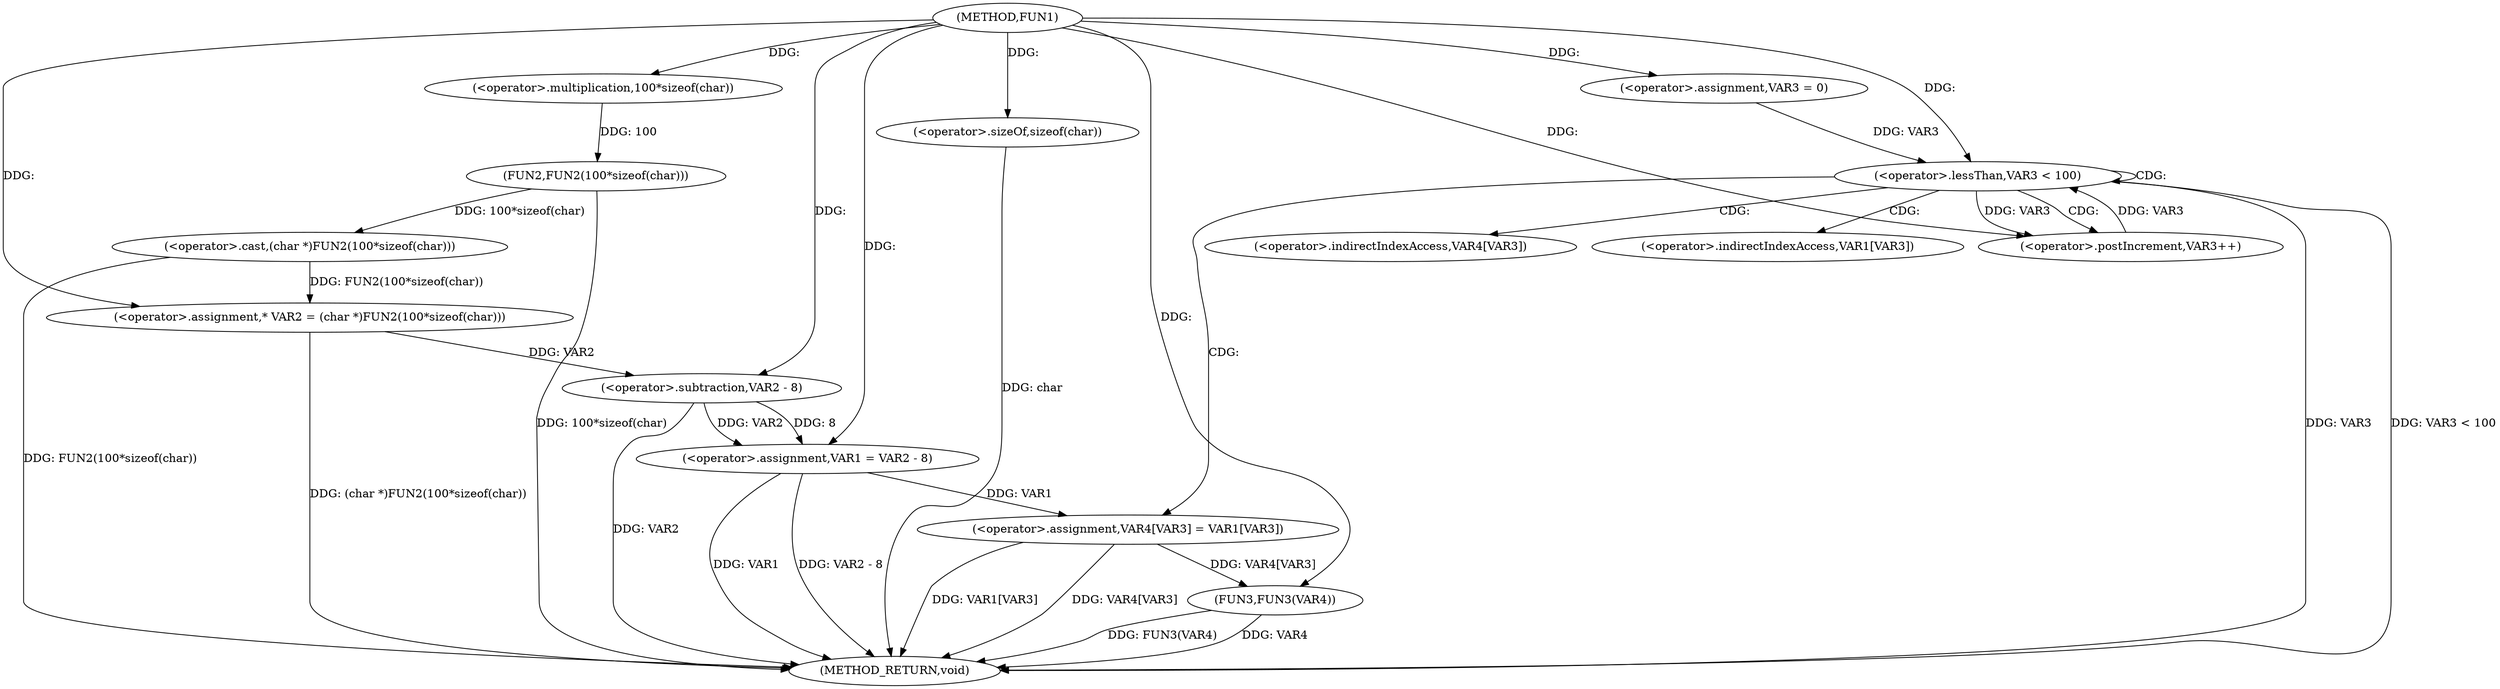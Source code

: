 digraph FUN1 {  
"1000100" [label = "(METHOD,FUN1)" ]
"1000140" [label = "(METHOD_RETURN,void)" ]
"1000104" [label = "(<operator>.assignment,* VAR2 = (char *)FUN2(100*sizeof(char)))" ]
"1000106" [label = "(<operator>.cast,(char *)FUN2(100*sizeof(char)))" ]
"1000108" [label = "(FUN2,FUN2(100*sizeof(char)))" ]
"1000109" [label = "(<operator>.multiplication,100*sizeof(char))" ]
"1000111" [label = "(<operator>.sizeOf,sizeof(char))" ]
"1000113" [label = "(<operator>.assignment,VAR1 = VAR2 - 8)" ]
"1000115" [label = "(<operator>.subtraction,VAR2 - 8)" ]
"1000122" [label = "(<operator>.assignment,VAR3 = 0)" ]
"1000125" [label = "(<operator>.lessThan,VAR3 < 100)" ]
"1000128" [label = "(<operator>.postIncrement,VAR3++)" ]
"1000131" [label = "(<operator>.assignment,VAR4[VAR3] = VAR1[VAR3])" ]
"1000138" [label = "(FUN3,FUN3(VAR4))" ]
"1000132" [label = "(<operator>.indirectIndexAccess,VAR4[VAR3])" ]
"1000135" [label = "(<operator>.indirectIndexAccess,VAR1[VAR3])" ]
  "1000125" -> "1000140"  [ label = "DDG: VAR3"] 
  "1000125" -> "1000140"  [ label = "DDG: VAR3 < 100"] 
  "1000106" -> "1000140"  [ label = "DDG: FUN2(100*sizeof(char))"] 
  "1000113" -> "1000140"  [ label = "DDG: VAR1"] 
  "1000113" -> "1000140"  [ label = "DDG: VAR2 - 8"] 
  "1000111" -> "1000140"  [ label = "DDG: char"] 
  "1000131" -> "1000140"  [ label = "DDG: VAR4[VAR3]"] 
  "1000138" -> "1000140"  [ label = "DDG: VAR4"] 
  "1000131" -> "1000140"  [ label = "DDG: VAR1[VAR3]"] 
  "1000138" -> "1000140"  [ label = "DDG: FUN3(VAR4)"] 
  "1000115" -> "1000140"  [ label = "DDG: VAR2"] 
  "1000104" -> "1000140"  [ label = "DDG: (char *)FUN2(100*sizeof(char))"] 
  "1000108" -> "1000140"  [ label = "DDG: 100*sizeof(char)"] 
  "1000106" -> "1000104"  [ label = "DDG: FUN2(100*sizeof(char))"] 
  "1000100" -> "1000104"  [ label = "DDG: "] 
  "1000108" -> "1000106"  [ label = "DDG: 100*sizeof(char)"] 
  "1000109" -> "1000108"  [ label = "DDG: 100"] 
  "1000100" -> "1000109"  [ label = "DDG: "] 
  "1000100" -> "1000111"  [ label = "DDG: "] 
  "1000115" -> "1000113"  [ label = "DDG: VAR2"] 
  "1000115" -> "1000113"  [ label = "DDG: 8"] 
  "1000100" -> "1000113"  [ label = "DDG: "] 
  "1000104" -> "1000115"  [ label = "DDG: VAR2"] 
  "1000100" -> "1000115"  [ label = "DDG: "] 
  "1000100" -> "1000122"  [ label = "DDG: "] 
  "1000122" -> "1000125"  [ label = "DDG: VAR3"] 
  "1000128" -> "1000125"  [ label = "DDG: VAR3"] 
  "1000100" -> "1000125"  [ label = "DDG: "] 
  "1000125" -> "1000128"  [ label = "DDG: VAR3"] 
  "1000100" -> "1000128"  [ label = "DDG: "] 
  "1000113" -> "1000131"  [ label = "DDG: VAR1"] 
  "1000131" -> "1000138"  [ label = "DDG: VAR4[VAR3]"] 
  "1000100" -> "1000138"  [ label = "DDG: "] 
  "1000125" -> "1000132"  [ label = "CDG: "] 
  "1000125" -> "1000128"  [ label = "CDG: "] 
  "1000125" -> "1000125"  [ label = "CDG: "] 
  "1000125" -> "1000131"  [ label = "CDG: "] 
  "1000125" -> "1000135"  [ label = "CDG: "] 
}
